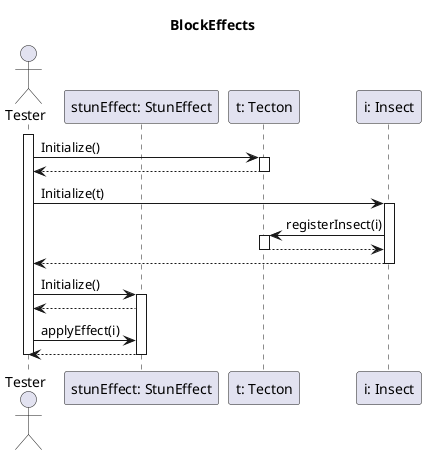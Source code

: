 @startuml Effects Init

title BlockEffects 

actor "Tester" as tester
participant "stunEffect: StunEffect" as stun
participant "t: Tecton" as t
participant "i: Insect" as i

activate tester

	tester -> t: Initialize()
	activate t
	t --> tester
	deactivate t

	tester -> i: Initialize(t)
	activate i

		i-> t: registerInsect(i)
		activate t
		t --> i
		deactivate t

	tester <-- i
	deactivate i

	tester -> stun: Initialize()
	activate stun
	stun --> tester

	tester->stun: applyEffect(i)
	stun-->tester
	deactivate stun

deactivate tester

@enduml